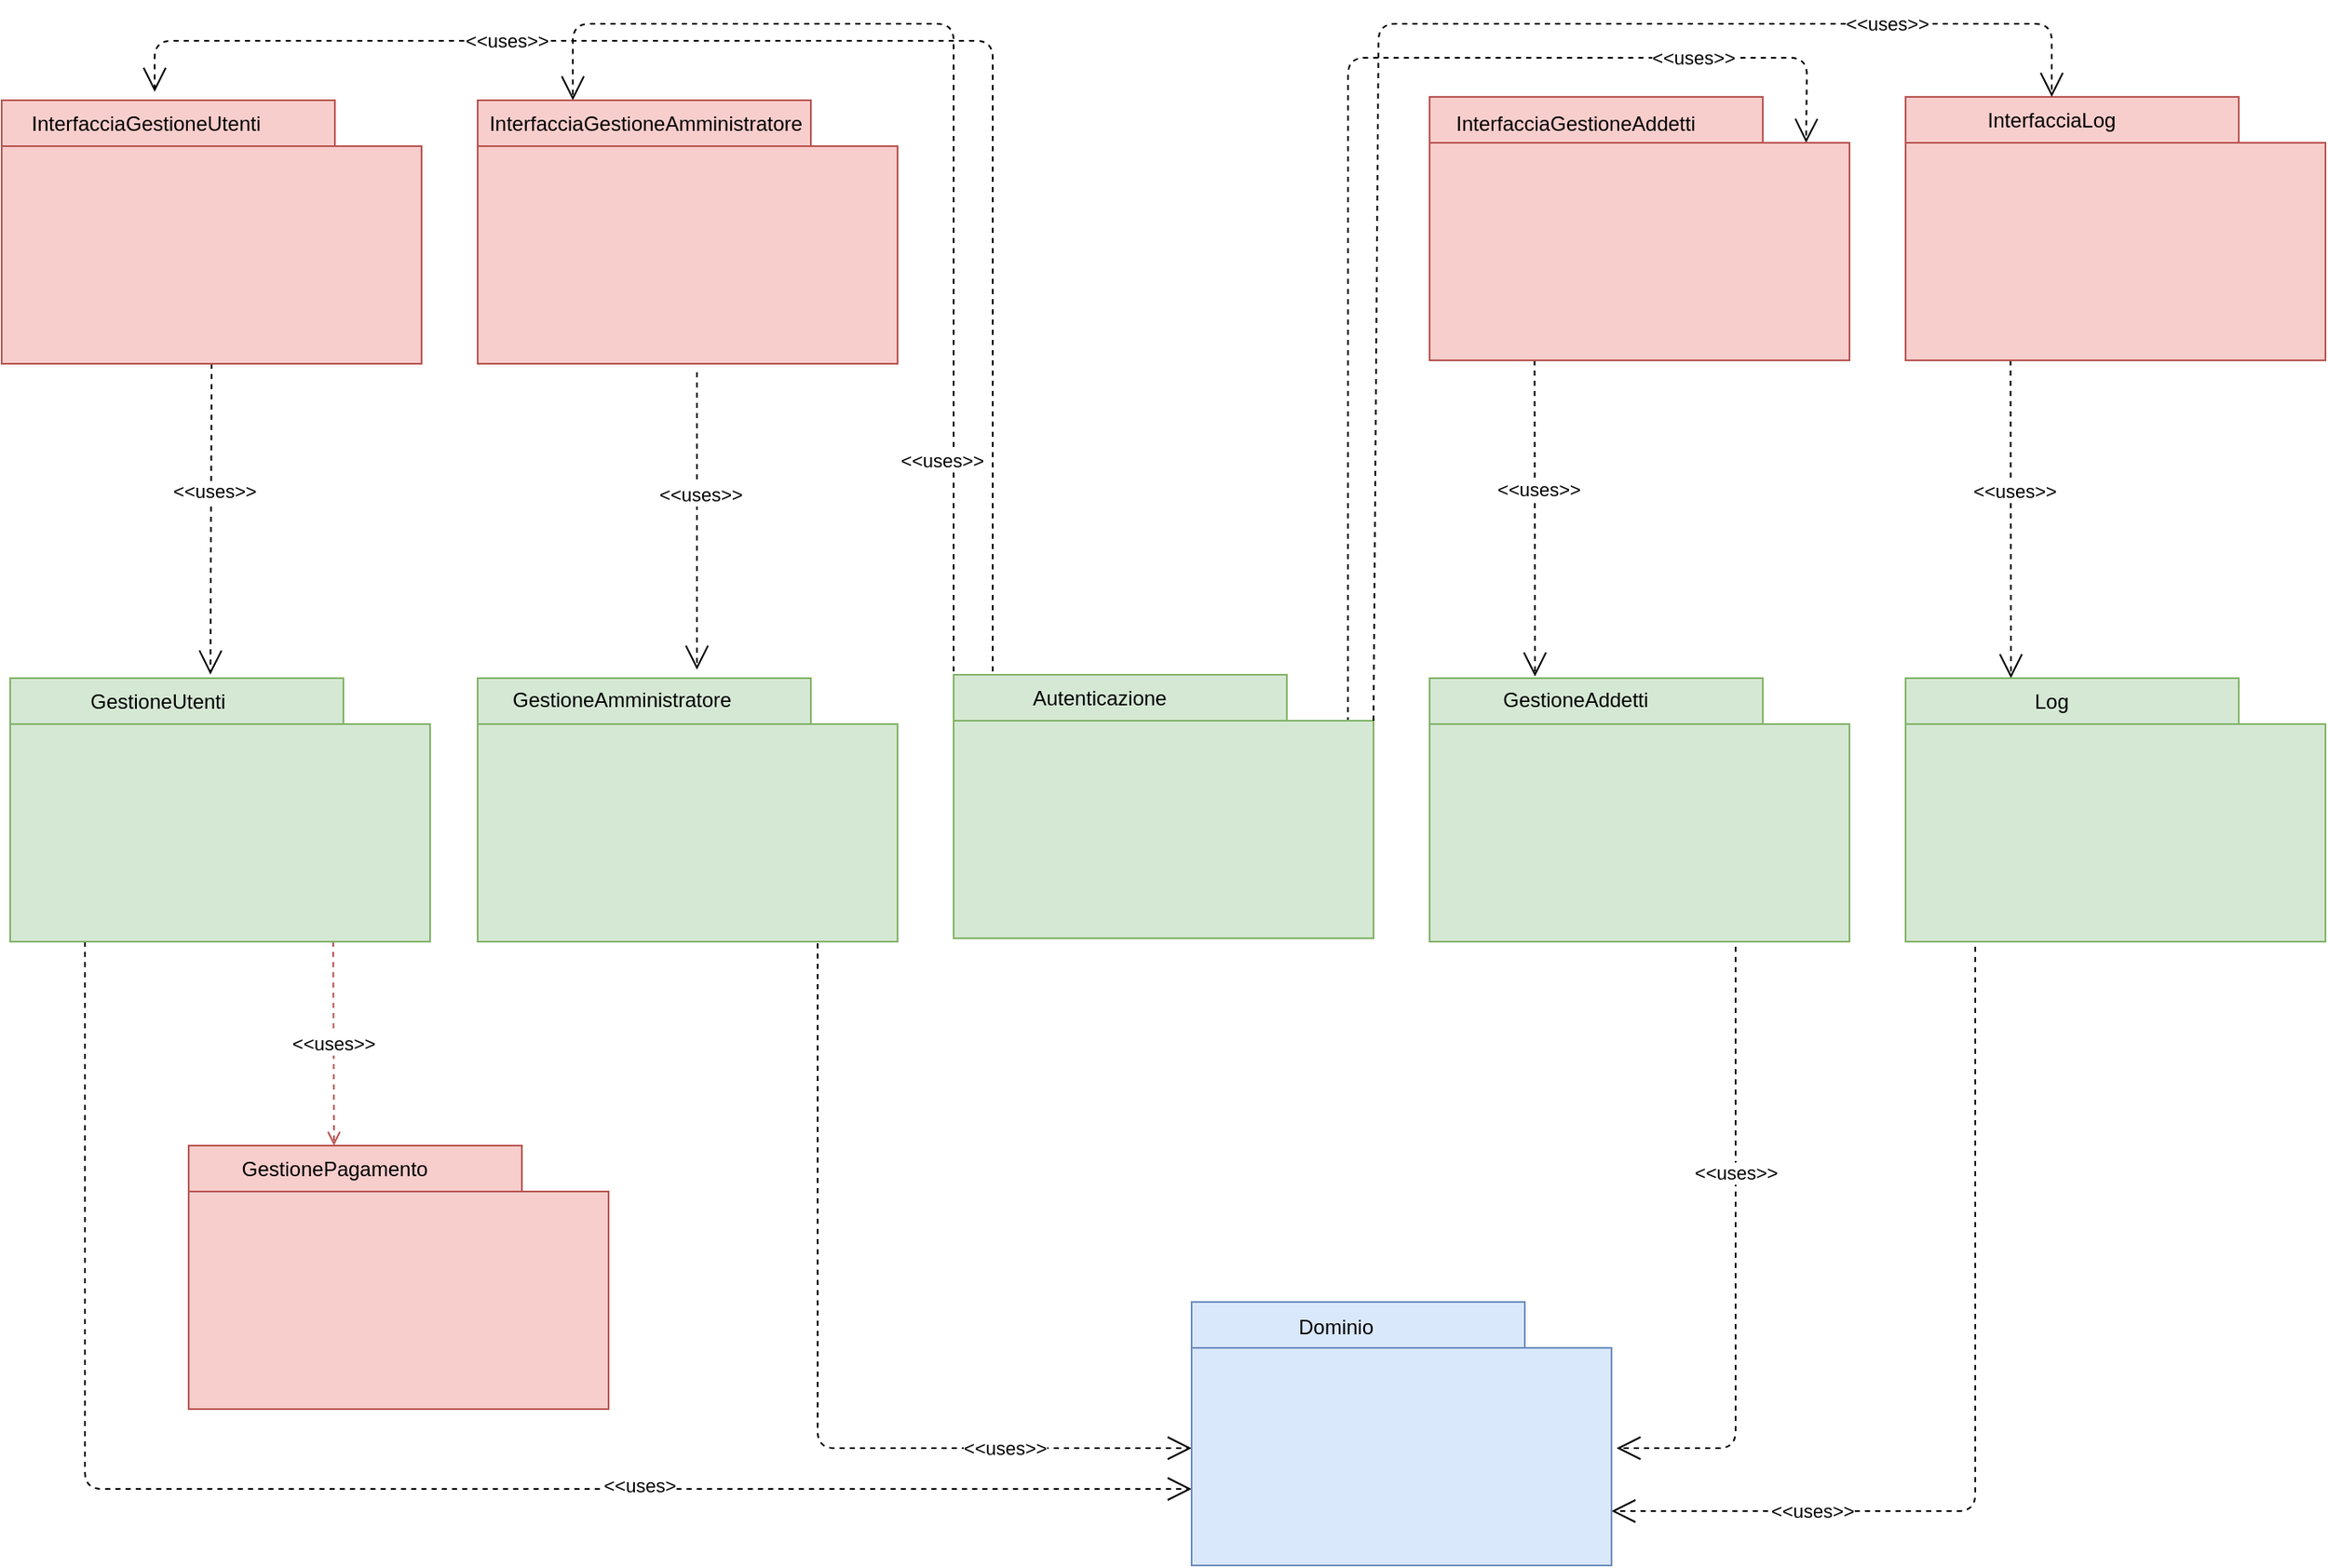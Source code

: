 <mxfile version="10.6.7" type="onedrive"><diagram id="HDWTwPrdSG9AqX8mBUzS" name="Page-1"><mxGraphModel dx="719" dy="1208" grid="1" gridSize="10" guides="1" tooltips="1" connect="1" arrows="1" fold="1" page="1" pageScale="1" pageWidth="1100" pageHeight="850" math="0" shadow="0"><root><mxCell id="0"/><mxCell id="1" parent="0"/><mxCell id="u7d_1zvq2jTlorwNP2zL-3" value="&amp;lt;&amp;lt;uses&amp;gt;" style="endArrow=open;endSize=12;dashed=1;html=1;exitX=0.25;exitY=1;exitDx=0;exitDy=0;exitPerimeter=0;entryX=0;entryY=0;entryDx=0;entryDy=72;entryPerimeter=0;" parent="1" edge="1"><mxGeometry x="0.332" y="2" width="160" relative="1" as="geometry"><mxPoint x="129" y="560" as="sourcePoint"/><mxPoint x="780" y="882" as="targetPoint"/><Array as="points"><mxPoint x="129" y="882"/></Array><mxPoint as="offset"/></mxGeometry></mxCell><mxCell id="u7d_1zvq2jTlorwNP2zL-7" value="&amp;lt;&amp;lt;uses&amp;gt;&amp;gt;" style="endArrow=open;endSize=12;dashed=1;html=1;" parent="1" edge="1"><mxGeometry x="-0.177" y="2" width="160" relative="1" as="geometry"><mxPoint x="489" y="225" as="sourcePoint"/><mxPoint x="489" y="400" as="targetPoint"/><Array as="points"/><mxPoint as="offset"/></mxGeometry></mxCell><mxCell id="u7d_1zvq2jTlorwNP2zL-9" value="&amp;lt;&amp;lt;uses&amp;gt;&amp;gt;" style="endArrow=open;endSize=12;dashed=1;html=1;exitX=0.5;exitY=1;exitDx=0;exitDy=0;exitPerimeter=0;entryX=0.684;entryY=-0.08;entryDx=0;entryDy=0;entryPerimeter=0;" parent="1" source="l8-ilASZxpQbB1lNd6j4-16" target="X9hp9P34xGcFBNeLB7Cg-11" edge="1"><mxGeometry x="-0.177" y="2" width="160" relative="1" as="geometry"><mxPoint x="226" y="201" as="sourcePoint"/><mxPoint x="220" y="450" as="targetPoint"/><Array as="points"/><mxPoint as="offset"/></mxGeometry></mxCell><mxCell id="u7d_1zvq2jTlorwNP2zL-10" value="&amp;lt;&amp;lt;uses&amp;gt;&amp;gt;" style="endArrow=open;endSize=12;dashed=1;html=1;exitX=0.25;exitY=1;exitDx=0;exitDy=0;exitPerimeter=0;" parent="1" source="l8-ilASZxpQbB1lNd6j4-19" edge="1"><mxGeometry x="-0.177" y="2" width="160" relative="1" as="geometry"><mxPoint x="1036" y="205" as="sourcePoint"/><mxPoint x="982" y="404" as="targetPoint"/><Array as="points"/><mxPoint as="offset"/></mxGeometry></mxCell><mxCell id="u7d_1zvq2jTlorwNP2zL-11" value="&amp;lt;&amp;lt;uses&amp;gt;&amp;gt;" style="endArrow=open;endSize=12;dashed=1;html=1;exitX=0.25;exitY=1;exitDx=0;exitDy=0;exitPerimeter=0;" parent="1" source="l8-ilASZxpQbB1lNd6j4-18" edge="1"><mxGeometry x="-0.177" y="2" width="160" relative="1" as="geometry"><mxPoint x="1276" y="210" as="sourcePoint"/><mxPoint x="1262" y="405" as="targetPoint"/><Array as="points"/><mxPoint as="offset"/></mxGeometry></mxCell><mxCell id="u7d_1zvq2jTlorwNP2zL-16" value="&amp;lt;&amp;lt;uses&amp;gt;&amp;gt;" style="endArrow=open;endSize=12;dashed=1;html=1;entryX=0;entryY=0;entryDx=0;entryDy=48;entryPerimeter=0;" parent="1" edge="1"><mxGeometry x="0.575" width="160" relative="1" as="geometry"><mxPoint x="560" y="561" as="sourcePoint"/><mxPoint x="780" y="858" as="targetPoint"/><Array as="points"><mxPoint x="560" y="858"/></Array><mxPoint as="offset"/></mxGeometry></mxCell><mxCell id="u7d_1zvq2jTlorwNP2zL-22" value="&amp;lt;&amp;lt;uses&amp;gt;&amp;gt;" style="endArrow=open;endSize=12;dashed=1;html=1;" parent="1" edge="1"><mxGeometry x="-0.271" width="160" relative="1" as="geometry"><mxPoint x="1100" y="563" as="sourcePoint"/><mxPoint x="1030" y="858" as="targetPoint"/><Array as="points"><mxPoint x="1100" y="858"/></Array><mxPoint as="offset"/></mxGeometry></mxCell><mxCell id="u7d_1zvq2jTlorwNP2zL-23" value="&amp;lt;&amp;lt;uses&amp;gt;&amp;gt;" style="endArrow=open;endSize=12;dashed=1;html=1;entryX=0;entryY=0;entryDx=247;entryDy=123;entryPerimeter=0;" parent="1" target="l8-ilASZxpQbB1lNd6j4-25" edge="1"><mxGeometry x="0.227" y="-93" width="160" relative="1" as="geometry"><mxPoint x="1241" y="563" as="sourcePoint"/><mxPoint x="955" y="882" as="targetPoint"/><Array as="points"><mxPoint x="1241" y="895"/></Array><mxPoint x="-93" y="93" as="offset"/></mxGeometry></mxCell><mxCell id="u7d_1zvq2jTlorwNP2zL-27" value="&amp;lt;&amp;lt;uses&amp;gt;&amp;gt;" style="endArrow=open;endSize=12;dashed=1;html=1;exitX=0.093;exitY=-0.013;exitDx=0;exitDy=0;exitPerimeter=0;" parent="1" source="l8-ilASZxpQbB1lNd6j4-31" edge="1"><mxGeometry x="0.47" width="160" relative="1" as="geometry"><mxPoint x="709" y="436" as="sourcePoint"/><mxPoint x="170" y="60" as="targetPoint"/><Array as="points"><mxPoint x="663" y="220"/><mxPoint x="663" y="30"/><mxPoint x="170" y="30"/></Array><mxPoint as="offset"/></mxGeometry></mxCell><mxCell id="u7d_1zvq2jTlorwNP2zL-28" value="&amp;lt;&amp;lt;uses&amp;gt;&amp;gt;" style="endArrow=open;endSize=12;dashed=1;html=1;exitX=0.939;exitY=0.181;exitDx=0;exitDy=0;exitPerimeter=0;entryX=0;entryY=0;entryDx=221.5;entryDy=27;entryPerimeter=0;" parent="1" source="l8-ilASZxpQbB1lNd6j4-31" target="l8-ilASZxpQbB1lNd6j4-19" edge="1"><mxGeometry x="0.671" width="160" relative="1" as="geometry"><mxPoint x="801" y="459" as="sourcePoint"/><mxPoint x="1167" y="84" as="targetPoint"/><Array as="points"><mxPoint x="872" y="40"/><mxPoint x="1142" y="40"/></Array><mxPoint as="offset"/></mxGeometry></mxCell><mxCell id="iZx96INeQ2Tef5EFPG49-3" value="&amp;lt;&amp;lt;uses&amp;gt;&amp;gt;" style="endArrow=open;endSize=12;dashed=1;html=1;entryX=0.25;entryY=0;entryDx=0;entryDy=0;" parent="1" target="X9hp9P34xGcFBNeLB7Cg-4" edge="1"><mxGeometry x="-0.618" y="7" width="160" relative="1" as="geometry"><mxPoint x="640" y="401" as="sourcePoint"/><mxPoint x="705" y="198" as="targetPoint"/><Array as="points"><mxPoint x="640" y="20"/><mxPoint x="416" y="20"/></Array><mxPoint as="offset"/></mxGeometry></mxCell><mxCell id="l8-ilASZxpQbB1lNd6j4-15" value="" style="shape=folder;fontStyle=1;spacingTop=10;tabWidth=196;tabHeight=27;tabPosition=left;html=1;shadow=0;comic=0;labelBackgroundColor=none;strokeColor=#b85450;fillColor=#f8cecc;" parent="1" vertex="1"><mxGeometry x="360" y="65" width="247" height="155" as="geometry"/></mxCell><mxCell id="X9hp9P34xGcFBNeLB7Cg-4" value="InterfacciaGestioneAmministratore " style="text;html=1;strokeColor=none;fillColor=none;align=center;verticalAlign=middle;whiteSpace=wrap;rounded=0;shadow=0;comic=0;labelBackgroundColor=none;" parent="1" vertex="1"><mxGeometry x="373.5" y="65" width="170" height="27" as="geometry"/></mxCell><mxCell id="l8-ilASZxpQbB1lNd6j4-16" value="" style="shape=folder;fontStyle=1;spacingTop=10;tabWidth=196;tabHeight=27;tabPosition=left;html=1;shadow=0;comic=0;labelBackgroundColor=none;strokeColor=#b85450;fillColor=#f8cecc;" parent="1" vertex="1"><mxGeometry x="80" y="65" width="247" height="155" as="geometry"/></mxCell><mxCell id="X9hp9P34xGcFBNeLB7Cg-2" value="InterfacciaGestioneUtenti" style="text;html=1;strokeColor=none;fillColor=none;align=center;verticalAlign=middle;whiteSpace=wrap;rounded=0;shadow=0;comic=0;labelBackgroundColor=none;" parent="1" vertex="1"><mxGeometry x="80" y="65" width="170" height="27" as="geometry"/></mxCell><mxCell id="l8-ilASZxpQbB1lNd6j4-18" value="" style="shape=folder;fontStyle=1;spacingTop=10;tabWidth=196;tabHeight=27;tabPosition=left;html=1;shadow=0;comic=0;labelBackgroundColor=none;strokeColor=#b85450;fillColor=#f8cecc;" parent="1" vertex="1"><mxGeometry x="1200" y="63" width="247" height="155" as="geometry"/></mxCell><mxCell id="l8-ilASZxpQbB1lNd6j4-19" value="" style="shape=folder;fontStyle=1;spacingTop=10;tabWidth=196;tabHeight=27;tabPosition=left;html=1;shadow=0;comic=0;labelBackgroundColor=none;strokeColor=#b85450;fillColor=#f8cecc;" parent="1" vertex="1"><mxGeometry x="920" y="63" width="247" height="155" as="geometry"/></mxCell><mxCell id="X9hp9P34xGcFBNeLB7Cg-7" value="InterfacciaGestioneAddetti" style="text;html=1;strokeColor=none;fillColor=none;align=center;verticalAlign=middle;whiteSpace=wrap;rounded=0;shadow=0;comic=0;labelBackgroundColor=none;" parent="1" vertex="1"><mxGeometry x="921" y="65" width="170" height="27" as="geometry"/></mxCell><mxCell id="X9hp9P34xGcFBNeLB7Cg-9" value="InterfacciaLog" style="text;html=1;strokeColor=none;fillColor=none;align=center;verticalAlign=middle;whiteSpace=wrap;rounded=0;shadow=0;comic=0;labelBackgroundColor=none;" parent="1" vertex="1"><mxGeometry x="1201" y="63" width="170" height="27" as="geometry"/></mxCell><mxCell id="tpz1rFDCW-0xi3LrNBNj-3" value="&amp;lt;&amp;lt;uses&amp;gt;&amp;gt;" style="rounded=0;orthogonalLoop=1;jettySize=auto;html=1;entryX=0.5;entryY=0;entryDx=0;entryDy=0;dashed=1;endArrow=open;endFill=0;fillColor=#f8cecc;strokeColor=#b85450;" parent="1" target="tpz1rFDCW-0xi3LrNBNj-2" edge="1"><mxGeometry relative="1" as="geometry"><mxPoint x="275" y="560" as="sourcePoint"/></mxGeometry></mxCell><mxCell id="l8-ilASZxpQbB1lNd6j4-22" value="" style="shape=folder;fontStyle=1;spacingTop=10;tabWidth=196;tabHeight=27;tabPosition=left;html=1;shadow=0;comic=0;labelBackgroundColor=none;strokeColor=#82b366;fillColor=#d5e8d4;" parent="1" vertex="1"><mxGeometry x="85" y="405" width="247" height="155" as="geometry"/></mxCell><mxCell id="X9hp9P34xGcFBNeLB7Cg-11" value="GestioneUtenti" style="text;html=1;strokeColor=none;fillColor=none;align=center;verticalAlign=middle;whiteSpace=wrap;rounded=0;shadow=0;comic=0;labelBackgroundColor=none;" parent="1" vertex="1"><mxGeometry x="86.5" y="405" width="170" height="27" as="geometry"/></mxCell><mxCell id="l8-ilASZxpQbB1lNd6j4-23" value="" style="shape=folder;fontStyle=1;spacingTop=10;tabWidth=196;tabHeight=27;tabPosition=left;html=1;shadow=0;comic=0;labelBackgroundColor=none;strokeColor=#82b366;fillColor=#d5e8d4;" parent="1" vertex="1"><mxGeometry x="360" y="405" width="247" height="155" as="geometry"/></mxCell><mxCell id="X9hp9P34xGcFBNeLB7Cg-13" value="GestioneAmministratore" style="text;html=1;strokeColor=none;fillColor=none;align=center;verticalAlign=middle;whiteSpace=wrap;rounded=0;shadow=0;comic=0;labelBackgroundColor=none;" parent="1" vertex="1"><mxGeometry x="360" y="404" width="170" height="27" as="geometry"/></mxCell><mxCell id="l8-ilASZxpQbB1lNd6j4-25" value="" style="shape=folder;fontStyle=1;spacingTop=10;tabWidth=196;tabHeight=27;tabPosition=left;html=1;shadow=0;comic=0;labelBackgroundColor=none;strokeColor=#6c8ebf;fillColor=#dae8fc;" parent="1" vertex="1"><mxGeometry x="780" y="772" width="247" height="155" as="geometry"/></mxCell><mxCell id="X9hp9P34xGcFBNeLB7Cg-21" value="Dominio" style="text;html=1;strokeColor=none;fillColor=none;align=center;verticalAlign=middle;whiteSpace=wrap;rounded=0;shadow=0;comic=0;labelBackgroundColor=none;" parent="1" vertex="1"><mxGeometry x="780" y="773" width="170" height="27" as="geometry"/></mxCell><mxCell id="l8-ilASZxpQbB1lNd6j4-26" value="" style="shape=folder;fontStyle=1;spacingTop=10;tabWidth=196;tabHeight=27;tabPosition=left;html=1;shadow=0;comic=0;labelBackgroundColor=none;strokeColor=#82b366;fillColor=#d5e8d4;" parent="1" vertex="1"><mxGeometry x="1200" y="405" width="247" height="155" as="geometry"/></mxCell><mxCell id="l8-ilASZxpQbB1lNd6j4-30" value="" style="shape=folder;fontStyle=1;spacingTop=10;tabWidth=196;tabHeight=27;tabPosition=left;html=1;shadow=0;comic=0;labelBackgroundColor=none;strokeColor=#82b366;fillColor=#d5e8d4;" parent="1" vertex="1"><mxGeometry x="920" y="405" width="247" height="155" as="geometry"/></mxCell><mxCell id="X9hp9P34xGcFBNeLB7Cg-19" value="Log" style="text;html=1;strokeColor=none;fillColor=none;align=center;verticalAlign=middle;whiteSpace=wrap;rounded=0;shadow=0;comic=0;labelBackgroundColor=none;" parent="1" vertex="1"><mxGeometry x="1201" y="405" width="170" height="27" as="geometry"/></mxCell><mxCell id="X9hp9P34xGcFBNeLB7Cg-15" value="GestioneAddetti" style="text;html=1;strokeColor=none;fillColor=none;align=center;verticalAlign=middle;whiteSpace=wrap;rounded=0;shadow=0;comic=0;labelBackgroundColor=none;" parent="1" vertex="1"><mxGeometry x="921" y="404" width="170" height="27" as="geometry"/></mxCell><mxCell id="l8-ilASZxpQbB1lNd6j4-31" value="" style="shape=folder;fontStyle=1;spacingTop=10;tabWidth=196;tabHeight=27;tabPosition=left;html=1;shadow=0;comic=0;labelBackgroundColor=none;strokeColor=#82b366;fillColor=#d5e8d4;" parent="1" vertex="1"><mxGeometry x="640" y="403" width="247" height="155" as="geometry"/></mxCell><mxCell id="X9hp9P34xGcFBNeLB7Cg-17" value="Autenticazione" style="text;html=1;strokeColor=none;fillColor=none;align=center;verticalAlign=middle;whiteSpace=wrap;rounded=0;shadow=0;comic=0;labelBackgroundColor=none;" parent="1" vertex="1"><mxGeometry x="641" y="403" width="170" height="27" as="geometry"/></mxCell><mxCell id="txrC-R1v-8-yXYQuHb6y-1" value="&amp;lt;&amp;lt;uses&amp;gt;&amp;gt;" style="endArrow=open;endSize=12;dashed=1;html=1;entryX=0.5;entryY=0;entryDx=0;entryDy=0;exitX=0;exitY=0;exitDx=247;exitDy=27;exitPerimeter=0;" parent="1" source="l8-ilASZxpQbB1lNd6j4-31" target="X9hp9P34xGcFBNeLB7Cg-9" edge="1"><mxGeometry x="0.671" width="160" relative="1" as="geometry"><mxPoint x="882" y="420" as="sourcePoint"/><mxPoint x="1152" y="100" as="targetPoint"/><Array as="points"><mxPoint x="890" y="20"/><mxPoint x="1286" y="20"/></Array><mxPoint as="offset"/></mxGeometry></mxCell><mxCell id="tpz1rFDCW-0xi3LrNBNj-1" value="" style="shape=folder;fontStyle=1;spacingTop=10;tabWidth=196;tabHeight=27;tabPosition=left;html=1;shadow=0;comic=0;labelBackgroundColor=none;strokeColor=#b85450;fillColor=#f8cecc;" parent="1" vertex="1"><mxGeometry x="190" y="680" width="247" height="155" as="geometry"/></mxCell><mxCell id="tpz1rFDCW-0xi3LrNBNj-2" value="GestionePagamento" style="text;html=1;strokeColor=none;fillColor=none;align=center;verticalAlign=middle;whiteSpace=wrap;rounded=0;shadow=0;comic=0;labelBackgroundColor=none;" parent="1" vertex="1"><mxGeometry x="190.5" y="680" width="170" height="27" as="geometry"/></mxCell></root></mxGraphModel></diagram></mxfile>
